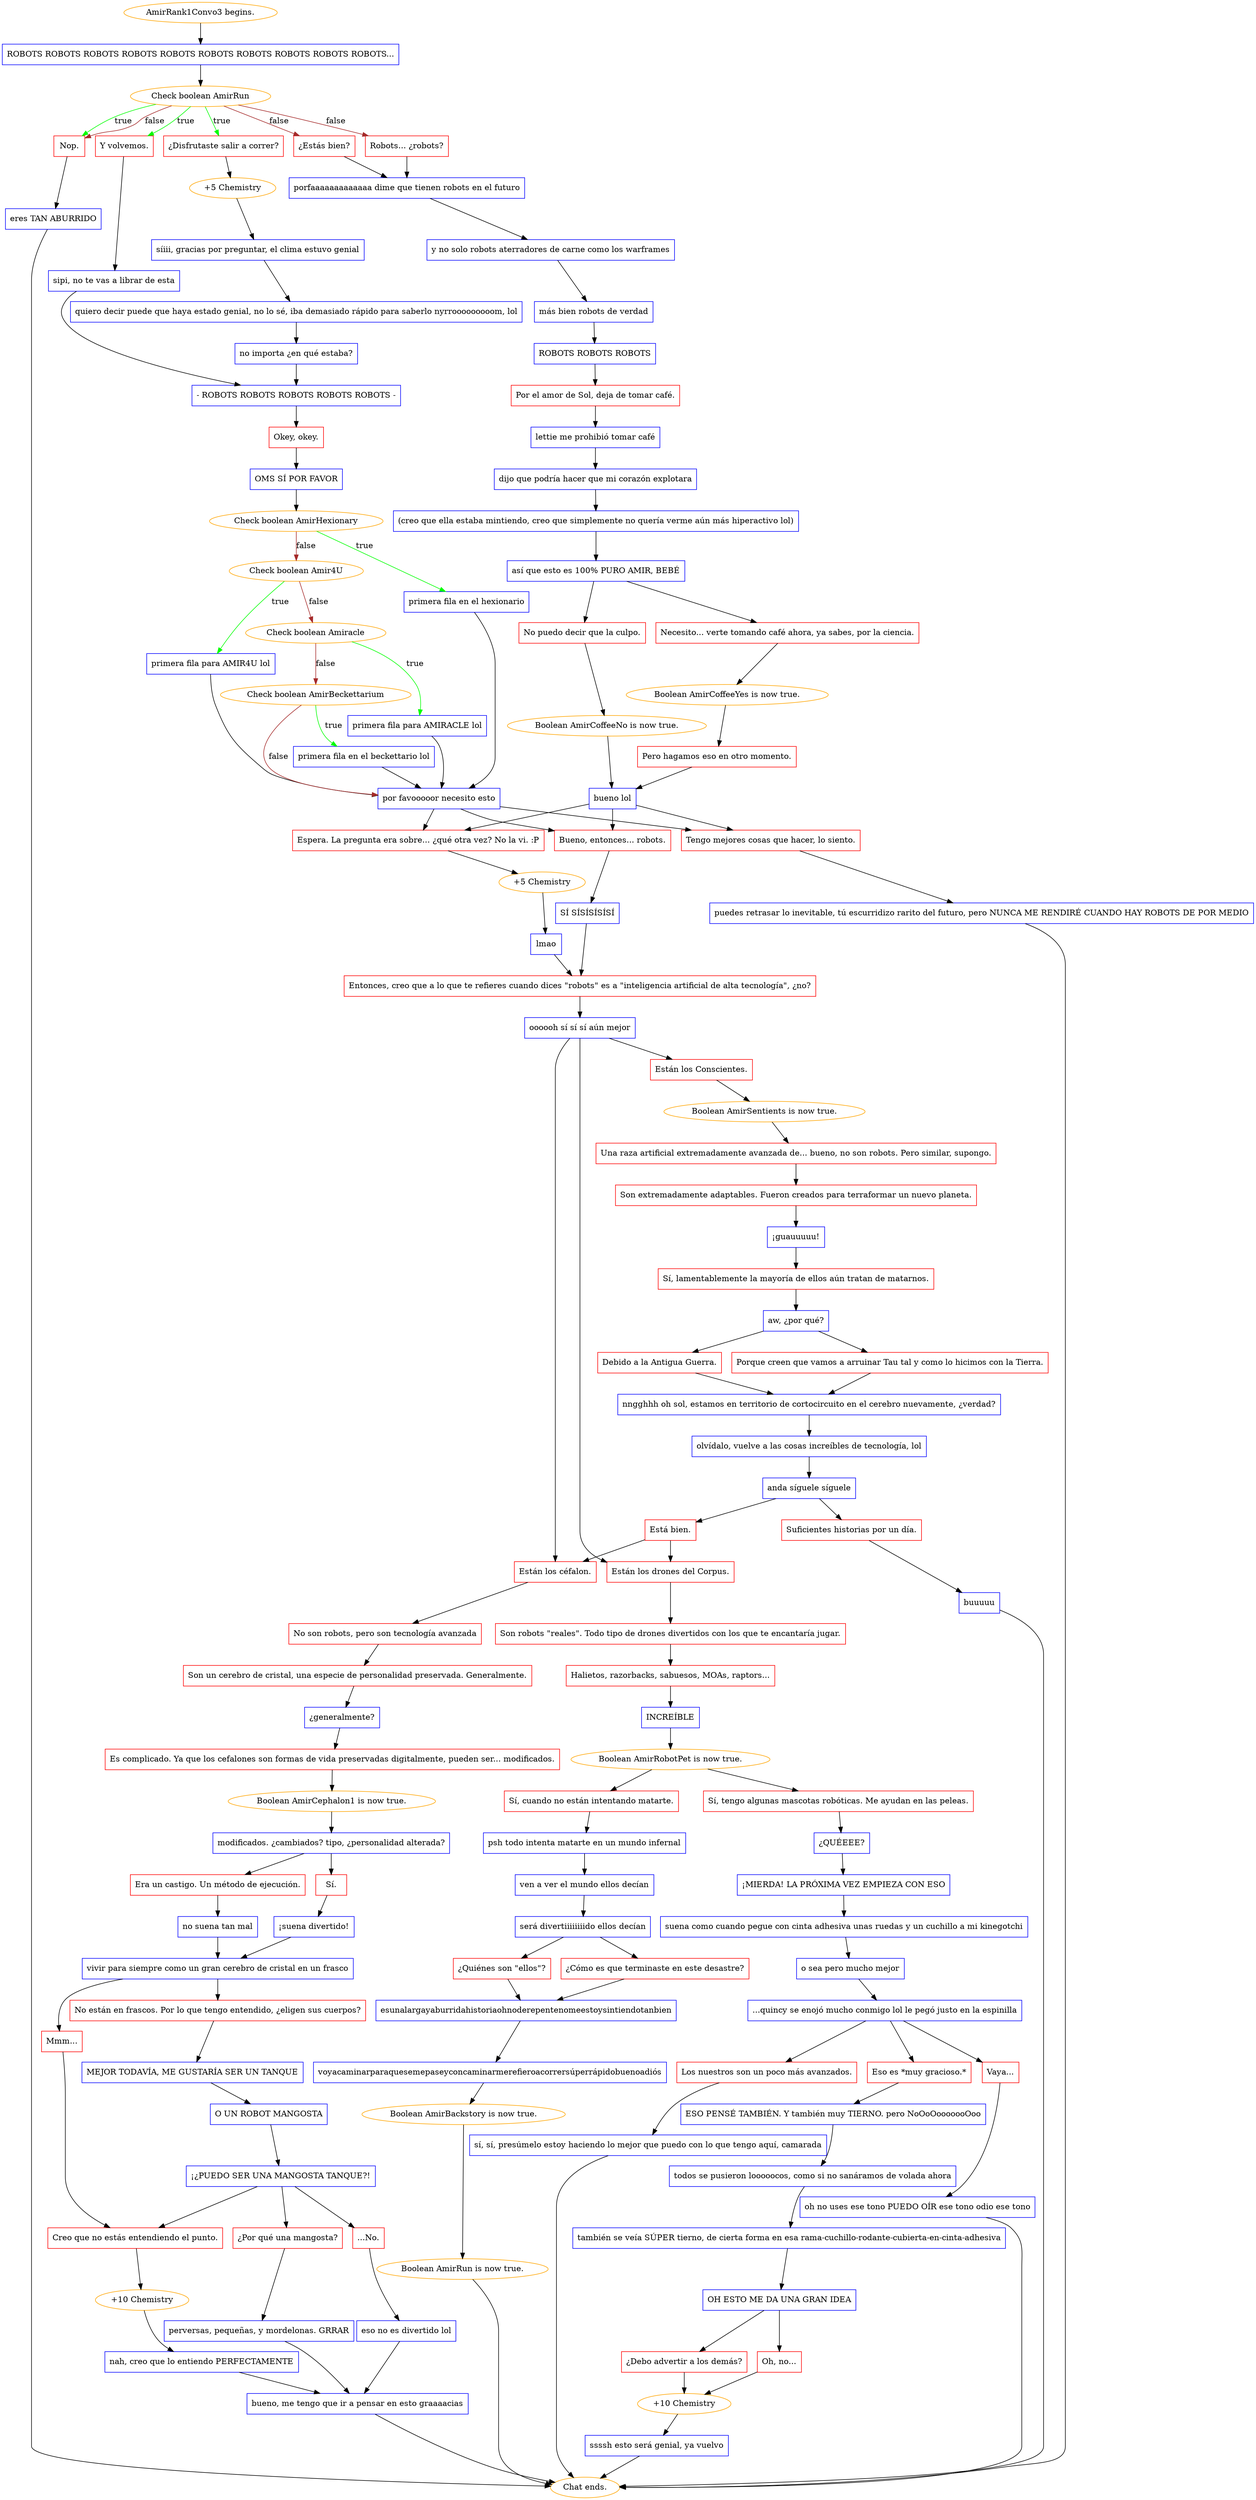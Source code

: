 digraph {
	"AmirRank1Convo3 begins." [color=orange];
		"AmirRank1Convo3 begins." -> j2038790943;
	j2038790943 [label="ROBOTS ROBOTS ROBOTS ROBOTS ROBOTS ROBOTS ROBOTS ROBOTS ROBOTS ROBOTS...",shape=box,color=blue];
		j2038790943 -> j3723098967;
	j3723098967 [label="Check boolean AmirRun",color=orange];
		j3723098967 -> j472692352 [label=true,color=green];
		j3723098967 -> j1789802696 [label=true,color=green];
		j3723098967 -> j2120696192 [label=true,color=green];
		j3723098967 -> j2243869921 [label=false,color=brown];
		j3723098967 -> j2911278829 [label=false,color=brown];
		j3723098967 -> j2120696192 [label=false,color=brown];
	j472692352 [label="¿Disfrutaste salir a correr?",shape=box,color=red];
		j472692352 -> j3003946527;
	j1789802696 [label="Y volvemos.",shape=box,color=red];
		j1789802696 -> j3677132650;
	j2120696192 [label="Nop.",shape=box,color=red];
		j2120696192 -> j2839573861;
	j2243869921 [label="¿Estás bien?",shape=box,color=red];
		j2243869921 -> j664068139;
	j2911278829 [label="Robots... ¿robots?",shape=box,color=red];
		j2911278829 -> j664068139;
	j3003946527 [label="+5 Chemistry",color=orange];
		j3003946527 -> j515751056;
	j3677132650 [label="sipi, no te vas a librar de esta",shape=box,color=blue];
		j3677132650 -> j2759233090;
	j2839573861 [label="eres TAN ABURRIDO",shape=box,color=blue];
		j2839573861 -> "Chat ends.";
	j664068139 [label="porfaaaaaaaaaaaaa dime que tienen robots en el futuro",shape=box,color=blue];
		j664068139 -> j1993416721;
	j515751056 [label="síiii, gracias por preguntar, el clima estuvo genial",shape=box,color=blue];
		j515751056 -> j2761498088;
	j2759233090 [label="- ROBOTS ROBOTS ROBOTS ROBOTS ROBOTS -",shape=box,color=blue];
		j2759233090 -> j1291858954;
	"Chat ends." [color=orange];
	j1993416721 [label="y no solo robots aterradores de carne como los warframes",shape=box,color=blue];
		j1993416721 -> j339312131;
	j2761498088 [label="quiero decir puede que haya estado genial, no lo sé, iba demasiado rápido para saberlo nyrrooooooooom, lol",shape=box,color=blue];
		j2761498088 -> j2157799357;
	j1291858954 [label="Okey, okey.",shape=box,color=red];
		j1291858954 -> j1023511462;
	j339312131 [label="más bien robots de verdad",shape=box,color=blue];
		j339312131 -> j2228580964;
	j2157799357 [label="no importa ¿en qué estaba?",shape=box,color=blue];
		j2157799357 -> j2759233090;
	j1023511462 [label="OMS SÍ POR FAVOR",shape=box,color=blue];
		j1023511462 -> j2321646715;
	j2228580964 [label="ROBOTS ROBOTS ROBOTS",shape=box,color=blue];
		j2228580964 -> j523622713;
	j2321646715 [label="Check boolean AmirHexionary",color=orange];
		j2321646715 -> j2830110386 [label=true,color=green];
		j2321646715 -> j199181242 [label=false,color=brown];
	j523622713 [label="Por el amor de Sol, deja de tomar café.",shape=box,color=red];
		j523622713 -> j358996698;
	j2830110386 [label="primera fila en el hexionario",shape=box,color=blue];
		j2830110386 -> j3301120362;
	j199181242 [label="Check boolean Amir4U",color=orange];
		j199181242 -> j2507765667 [label=true,color=green];
		j199181242 -> j2111638808 [label=false,color=brown];
	j358996698 [label="lettie me prohibió tomar café",shape=box,color=blue];
		j358996698 -> j3739945732;
	j3301120362 [label="por favooooor necesito esto",shape=box,color=blue];
		j3301120362 -> j148045889;
		j3301120362 -> j3832902413;
		j3301120362 -> j3159687446;
	j2507765667 [label="primera fila para AMIR4U lol",shape=box,color=blue];
		j2507765667 -> j3301120362;
	j2111638808 [label="Check boolean Amiracle",color=orange];
		j2111638808 -> j434047502 [label=true,color=green];
		j2111638808 -> j2552681849 [label=false,color=brown];
	j3739945732 [label="dijo que podría hacer que mi corazón explotara",shape=box,color=blue];
		j3739945732 -> j2242184263;
	j148045889 [label="Espera. La pregunta era sobre... ¿qué otra vez? No la vi. :P",shape=box,color=red];
		j148045889 -> j3737064749;
	j3832902413 [label="Bueno, entonces... robots.",shape=box,color=red];
		j3832902413 -> j4202306685;
	j3159687446 [label="Tengo mejores cosas que hacer, lo siento.",shape=box,color=red];
		j3159687446 -> j3358560752;
	j434047502 [label="primera fila para AMIRACLE lol",shape=box,color=blue];
		j434047502 -> j3301120362;
	j2552681849 [label="Check boolean AmirBeckettarium",color=orange];
		j2552681849 -> j3620662013 [label=true,color=green];
		j2552681849 -> j3301120362 [label=false,color=brown];
	j2242184263 [label="(creo que ella estaba mintiendo, creo que simplemente no quería verme aún más hiperactivo lol)",shape=box,color=blue];
		j2242184263 -> j4282193048;
	j3737064749 [label="+5 Chemistry",color=orange];
		j3737064749 -> j2336947216;
	j4202306685 [label="SÍ SÍSÍSÍSÍSÍ",shape=box,color=blue];
		j4202306685 -> j2143407067;
	j3358560752 [label="puedes retrasar lo inevitable, tú escurridizo rarito del futuro, pero NUNCA ME RENDIRÉ CUANDO HAY ROBOTS DE POR MEDIO",shape=box,color=blue];
		j3358560752 -> "Chat ends.";
	j3620662013 [label="primera fila en el beckettario lol",shape=box,color=blue];
		j3620662013 -> j3301120362;
	j4282193048 [label="así que esto es 100% PURO AMIR, BEBÉ",shape=box,color=blue];
		j4282193048 -> j2712177505;
		j4282193048 -> j4101658884;
	j2336947216 [label="lmao",shape=box,color=blue];
		j2336947216 -> j2143407067;
	j2143407067 [label="Entonces, creo que a lo que te refieres cuando dices \"robots\" es a \"inteligencia artificial de alta tecnología\", ¿no?",shape=box,color=red];
		j2143407067 -> j1152098251;
	j2712177505 [label="Necesito... verte tomando café ahora, ya sabes, por la ciencia.",shape=box,color=red];
		j2712177505 -> j1432091072;
	j4101658884 [label="No puedo decir que la culpo.",shape=box,color=red];
		j4101658884 -> j3019938951;
	j1152098251 [label="oooooh sí sí sí aún mejor",shape=box,color=blue];
		j1152098251 -> j3418508984;
		j1152098251 -> j423557849;
		j1152098251 -> j4130938242;
	j1432091072 [label="Boolean AmirCoffeeYes is now true.",color=orange];
		j1432091072 -> j4283937246;
	j3019938951 [label="Boolean AmirCoffeeNo is now true.",color=orange];
		j3019938951 -> j3031427686;
	j3418508984 [label="Están los Conscientes.",shape=box,color=red];
		j3418508984 -> j3176143859;
	j423557849 [label="Están los céfalon.",shape=box,color=red];
		j423557849 -> j371418411;
	j4130938242 [label="Están los drones del Corpus.",shape=box,color=red];
		j4130938242 -> j406845332;
	j4283937246 [label="Pero hagamos eso en otro momento.",shape=box,color=red];
		j4283937246 -> j3031427686;
	j3031427686 [label="bueno lol",shape=box,color=blue];
		j3031427686 -> j148045889;
		j3031427686 -> j3832902413;
		j3031427686 -> j3159687446;
	j3176143859 [label="Boolean AmirSentients is now true.",color=orange];
		j3176143859 -> j1439949835;
	j371418411 [label="No son robots, pero son tecnología avanzada",shape=box,color=red];
		j371418411 -> j4151564236;
	j406845332 [label="Son robots \"reales\". Todo tipo de drones divertidos con los que te encantaría jugar.",shape=box,color=red];
		j406845332 -> j391897030;
	j1439949835 [label="Una raza artificial extremadamente avanzada de... bueno, no son robots. Pero similar, supongo.",shape=box,color=red];
		j1439949835 -> j4198684423;
	j4151564236 [label="Son un cerebro de cristal, una especie de personalidad preservada. Generalmente.",shape=box,color=red];
		j4151564236 -> j3751738013;
	j391897030 [label="Halietos, razorbacks, sabuesos, MOAs, raptors...",shape=box,color=red];
		j391897030 -> j2389020252;
	j4198684423 [label="Son extremadamente adaptables. Fueron creados para terraformar un nuevo planeta.",shape=box,color=red];
		j4198684423 -> j892080796;
	j3751738013 [label="¿generalmente?",shape=box,color=blue];
		j3751738013 -> j3311480045;
	j2389020252 [label="INCREÍBLE",shape=box,color=blue];
		j2389020252 -> j1730864607;
	j892080796 [label="¡guauuuuu!",shape=box,color=blue];
		j892080796 -> j213821174;
	j3311480045 [label="Es complicado. Ya que los cefalones son formas de vida preservadas digitalmente, pueden ser... modificados.",shape=box,color=red];
		j3311480045 -> j373583135;
	j1730864607 [label="Boolean AmirRobotPet is now true.",color=orange];
		j1730864607 -> j494229642;
		j1730864607 -> j3296166162;
	j213821174 [label="Sí, lamentablemente la mayoría de ellos aún tratan de matarnos.",shape=box,color=red];
		j213821174 -> j2879983026;
	j373583135 [label="Boolean AmirCephalon1 is now true.",color=orange];
		j373583135 -> j3787819263;
	j494229642 [label="Sí, tengo algunas mascotas robóticas. Me ayudan en las peleas.",shape=box,color=red];
		j494229642 -> j3131987175;
	j3296166162 [label="Sí, cuando no están intentando matarte.",shape=box,color=red];
		j3296166162 -> j427616233;
	j2879983026 [label="aw, ¿por qué?",shape=box,color=blue];
		j2879983026 -> j989256026;
		j2879983026 -> j81518114;
	j3787819263 [label="modificados. ¿cambiados? tipo, ¿personalidad alterada?",shape=box,color=blue];
		j3787819263 -> j2066046234;
		j3787819263 -> j2865250539;
	j3131987175 [label="¿QUÉEEE?",shape=box,color=blue];
		j3131987175 -> j844213279;
	j427616233 [label="psh todo intenta matarte en un mundo infernal",shape=box,color=blue];
		j427616233 -> j3750471000;
	j989256026 [label="Porque creen que vamos a arruinar Tau tal y como lo hicimos con la Tierra.",shape=box,color=red];
		j989256026 -> j2112293178;
	j81518114 [label="Debido a la Antigua Guerra.",shape=box,color=red];
		j81518114 -> j2112293178;
	j2066046234 [label="Sí.",shape=box,color=red];
		j2066046234 -> j3681167745;
	j2865250539 [label="Era un castigo. Un método de ejecución.",shape=box,color=red];
		j2865250539 -> j2858246012;
	j844213279 [label="¡MIERDA! LA PRÓXIMA VEZ EMPIEZA CON ESO",shape=box,color=blue];
		j844213279 -> j2267040853;
	j3750471000 [label="ven a ver el mundo ellos decían",shape=box,color=blue];
		j3750471000 -> j4071459556;
	j2112293178 [label="nngghhh oh sol, estamos en territorio de cortocircuito en el cerebro nuevamente, ¿verdad?",shape=box,color=blue];
		j2112293178 -> j2341159043;
	j3681167745 [label="¡suena divertido!",shape=box,color=blue];
		j3681167745 -> j1952655528;
	j2858246012 [label="no suena tan mal",shape=box,color=blue];
		j2858246012 -> j1952655528;
	j2267040853 [label="suena como cuando pegue con cinta adhesiva unas ruedas y un cuchillo a mi kinegotchi",shape=box,color=blue];
		j2267040853 -> j462273522;
	j4071459556 [label="será divertiiiiiiiido ellos decían",shape=box,color=blue];
		j4071459556 -> j3364804460;
		j4071459556 -> j3031230643;
	j2341159043 [label="olvídalo, vuelve a las cosas increíbles de tecnología, lol",shape=box,color=blue];
		j2341159043 -> j2307669148;
	j1952655528 [label="vivir para siempre como un gran cerebro de cristal en un frasco",shape=box,color=blue];
		j1952655528 -> j2528651573;
		j1952655528 -> j2234402812;
	j462273522 [label="o sea pero mucho mejor",shape=box,color=blue];
		j462273522 -> j578396089;
	j3364804460 [label="¿Cómo es que terminaste en este desastre?",shape=box,color=red];
		j3364804460 -> j2202476240;
	j3031230643 [label="¿Quiénes son \"ellos\"?",shape=box,color=red];
		j3031230643 -> j2202476240;
	j2307669148 [label="anda síguele síguele",shape=box,color=blue];
		j2307669148 -> j606711104;
		j2307669148 -> j3333295222;
	j2528651573 [label="No están en frascos. Por lo que tengo entendido, ¿eligen sus cuerpos?",shape=box,color=red];
		j2528651573 -> j440515387;
	j2234402812 [label="Mmm...",shape=box,color=red];
		j2234402812 -> j1539709964;
	j578396089 [label="...quincy se enojó mucho conmigo lol le pegó justo en la espinilla",shape=box,color=blue];
		j578396089 -> j2317532418;
		j578396089 -> j2965365481;
		j578396089 -> j2559276051;
	j2202476240 [label="esunalargayaburridahistoriaohnoderepentenomeestoysintiendotanbien",shape=box,color=blue];
		j2202476240 -> j1857509055;
	j606711104 [label="Está bien.",shape=box,color=red];
		j606711104 -> j423557849;
		j606711104 -> j4130938242;
	j3333295222 [label="Suficientes historias por un día.",shape=box,color=red];
		j3333295222 -> j118342167;
	j440515387 [label="MEJOR TODAVÍA, ME GUSTARÍA SER UN TANQUE",shape=box,color=blue];
		j440515387 -> j3499856039;
	j1539709964 [label="Creo que no estás entendiendo el punto.",shape=box,color=red];
		j1539709964 -> j3401497887;
	j2317532418 [label="Eso es *muy gracioso.*",shape=box,color=red];
		j2317532418 -> j3421651280;
	j2965365481 [label="Los nuestros son un poco más avanzados.",shape=box,color=red];
		j2965365481 -> j642236621;
	j2559276051 [label="Vaya...",shape=box,color=red];
		j2559276051 -> j1583049065;
	j1857509055 [label="voyacaminarparaquesemepaseyconcaminarmerefieroacorrersúperrápidobuenoadiós",shape=box,color=blue];
		j1857509055 -> j2767294809;
	j118342167 [label="buuuuu",shape=box,color=blue];
		j118342167 -> "Chat ends.";
	j3499856039 [label="O UN ROBOT MANGOSTA",shape=box,color=blue];
		j3499856039 -> j2258650655;
	j3401497887 [label="+10 Chemistry",color=orange];
		j3401497887 -> j2182108091;
	j3421651280 [label="ESO PENSÉ TAMBIÉN. Y también muy TIERNO. pero NoOoOooooooOoo",shape=box,color=blue];
		j3421651280 -> j535507101;
	j642236621 [label="sí, sí, presúmelo estoy haciendo lo mejor que puedo con lo que tengo aquí, camarada",shape=box,color=blue];
		j642236621 -> "Chat ends.";
	j1583049065 [label="oh no uses ese tono PUEDO OÍR ese tono odio ese tono",shape=box,color=blue];
		j1583049065 -> "Chat ends.";
	j2767294809 [label="Boolean AmirBackstory is now true.",color=orange];
		j2767294809 -> j1426220801;
	j2258650655 [label="¡¿PUEDO SER UNA MANGOSTA TANQUE?!",shape=box,color=blue];
		j2258650655 -> j2922371951;
		j2258650655 -> j836071238;
		j2258650655 -> j1539709964;
	j2182108091 [label="nah, creo que lo entiendo PERFECTAMENTE",shape=box,color=blue];
		j2182108091 -> j841094217;
	j535507101 [label="todos se pusieron looooocos, como si no sanáramos de volada ahora",shape=box,color=blue];
		j535507101 -> j40375168;
	j1426220801 [label="Boolean AmirRun is now true.",color=orange];
		j1426220801 -> "Chat ends.";
	j2922371951 [label="¿Por qué una mangosta?",shape=box,color=red];
		j2922371951 -> j1374453610;
	j836071238 [label="...No.",shape=box,color=red];
		j836071238 -> j1638385507;
	j841094217 [label="bueno, me tengo que ir a pensar en esto graaaacias",shape=box,color=blue];
		j841094217 -> "Chat ends.";
	j40375168 [label="también se veía SÚPER tierno, de cierta forma en esa rama-cuchillo-rodante-cubierta-en-cinta-adhesiva",shape=box,color=blue];
		j40375168 -> j2633774138;
	j1374453610 [label="perversas, pequeñas, y mordelonas. GRRAR",shape=box,color=blue];
		j1374453610 -> j841094217;
	j1638385507 [label="eso no es divertido lol",shape=box,color=blue];
		j1638385507 -> j841094217;
	j2633774138 [label="OH ESTO ME DA UNA GRAN IDEA",shape=box,color=blue];
		j2633774138 -> j368407366;
		j2633774138 -> j169210284;
	j368407366 [label="¿Debo advertir a los demás?",shape=box,color=red];
		j368407366 -> j343326669;
	j169210284 [label="Oh, no...",shape=box,color=red];
		j169210284 -> j343326669;
	j343326669 [label="+10 Chemistry",color=orange];
		j343326669 -> j3664787887;
	j3664787887 [label="ssssh esto será genial, ya vuelvo",shape=box,color=blue];
		j3664787887 -> "Chat ends.";
}